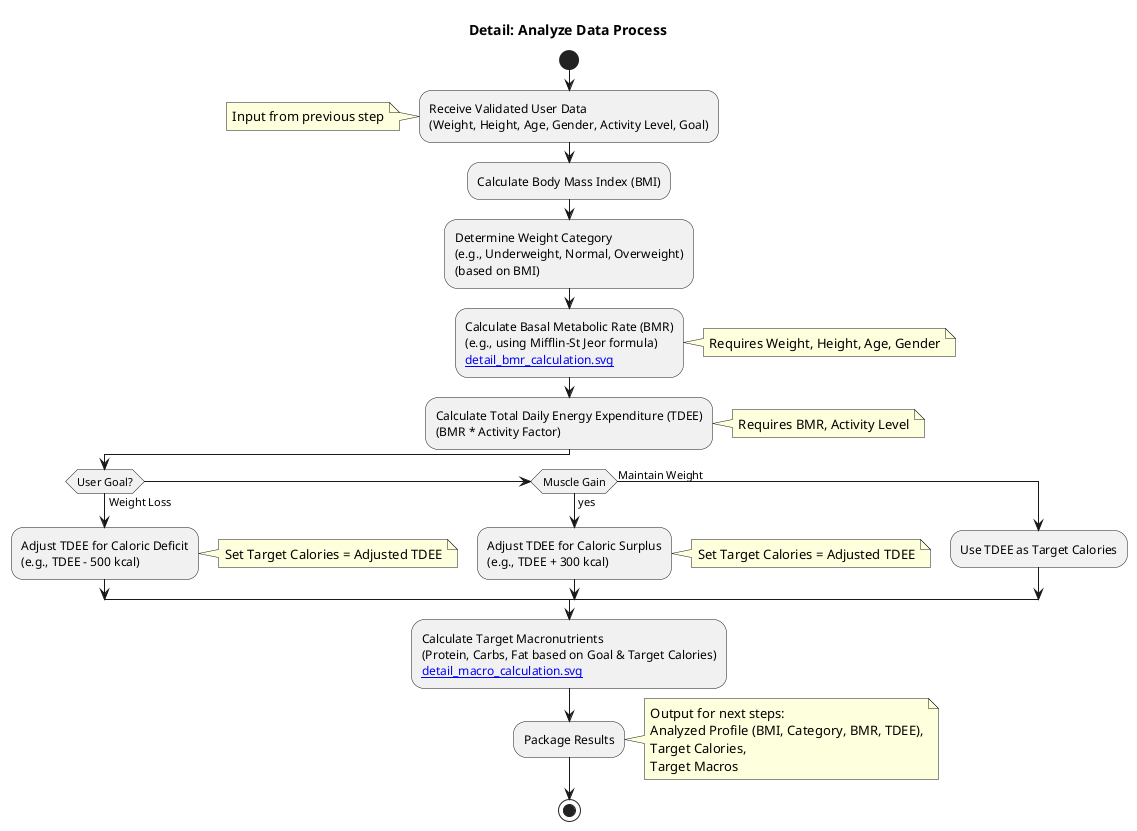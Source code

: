 @startuml
title Detail: Analyze Data Process

start

:Receive Validated User Data\n(Weight, Height, Age, Gender, Activity Level, Goal);
note left: Input from previous step

:Calculate Body Mass Index (BMI);

:Determine Weight Category\n(e.g., Underweight, Normal, Overweight)\n(based on BMI);

:Calculate Basal Metabolic Rate (BMR)\n(e.g., using Mifflin-St Jeor formula)\n[[detail_bmr_calculation.svg]];
note right: Requires Weight, Height, Age, Gender

:Calculate Total Daily Energy Expenditure (TDEE)\n(BMR * Activity Factor);
note right: Requires BMR, Activity Level

' Entscheidung basierend auf dem Ziel des Benutzers
if (User Goal?) then (Weight Loss)
  :Adjust TDEE for Caloric Deficit\n(e.g., TDEE - 500 kcal);
  note right: Set Target Calories = Adjusted TDEE
else if (Muscle Gain) then (yes)
  :Adjust TDEE for Caloric Surplus\n(e.g., TDEE + 300 kcal);
  note right: Set Target Calories = Adjusted TDEE
else (Maintain Weight)
  :Use TDEE as Target Calories;
endif

:Calculate Target Macronutrients\n(Protein, Carbs, Fat based on Goal & Target Calories)\n[[detail_macro_calculation.svg]];

:Package Results;
note right: Output for next steps:\nAnalyzed Profile (BMI, Category, BMR, TDEE),\nTarget Calories,\nTarget Macros

stop

@enduml
